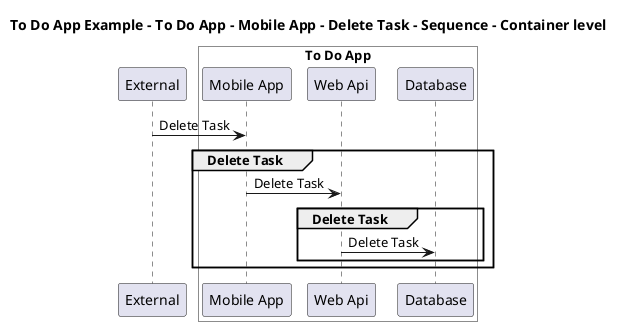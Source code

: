 @startuml

title To Do App Example - To Do App - Mobile App - Delete Task - Sequence - Container level

participant "External" as C4InterFlow.SoftwareSystems.ExternalSystem

box "To Do App" #White
    participant "Mobile App" as ToDoAppExample.SoftwareSystems.ToDoApp.Containers.MobileApp
    participant "Web Api" as ToDoAppExample.SoftwareSystems.ToDoApp.Containers.WebApi
    participant "Database" as ToDoAppExample.SoftwareSystems.ToDoApp.Containers.Database
end box


C4InterFlow.SoftwareSystems.ExternalSystem -> ToDoAppExample.SoftwareSystems.ToDoApp.Containers.MobileApp : Delete Task
group Delete Task
ToDoAppExample.SoftwareSystems.ToDoApp.Containers.MobileApp -> ToDoAppExample.SoftwareSystems.ToDoApp.Containers.WebApi : Delete Task
group Delete Task
ToDoAppExample.SoftwareSystems.ToDoApp.Containers.WebApi -> ToDoAppExample.SoftwareSystems.ToDoApp.Containers.Database : Delete Task
end
end


@enduml
